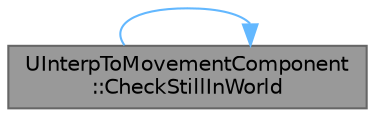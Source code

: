 digraph "UInterpToMovementComponent::CheckStillInWorld"
{
 // INTERACTIVE_SVG=YES
 // LATEX_PDF_SIZE
  bgcolor="transparent";
  edge [fontname=Helvetica,fontsize=10,labelfontname=Helvetica,labelfontsize=10];
  node [fontname=Helvetica,fontsize=10,shape=box,height=0.2,width=0.4];
  rankdir="LR";
  Node1 [id="Node000001",label="UInterpToMovementComponent\l::CheckStillInWorld",height=0.2,width=0.4,color="gray40", fillcolor="grey60", style="filled", fontcolor="black",tooltip="This will check to see if the InterpTo is still in the world."];
  Node1 -> Node1 [id="edge1_Node000001_Node000001",color="steelblue1",style="solid",tooltip=" "];
}
